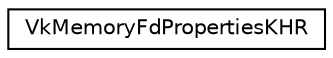 digraph "Graphical Class Hierarchy"
{
 // LATEX_PDF_SIZE
  edge [fontname="Helvetica",fontsize="10",labelfontname="Helvetica",labelfontsize="10"];
  node [fontname="Helvetica",fontsize="10",shape=record];
  rankdir="LR";
  Node0 [label="VkMemoryFdPropertiesKHR",height=0.2,width=0.4,color="black", fillcolor="white", style="filled",URL="$d7/d7d/structVkMemoryFdPropertiesKHR.html",tooltip=" "];
}
